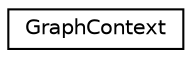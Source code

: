 digraph "Graphical Class Hierarchy"
{
 // LATEX_PDF_SIZE
  edge [fontname="Helvetica",fontsize="10",labelfontname="Helvetica",labelfontsize="10"];
  node [fontname="Helvetica",fontsize="10",shape=record];
  rankdir="LR";
  Node0 [label="GraphContext",height=0.2,width=0.4,color="black", fillcolor="white", style="filled",URL="$classarm__compute_1_1graph_1_1_graph_context.xhtml",tooltip="Graph context."];
}
